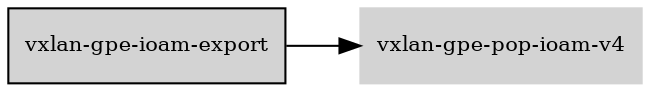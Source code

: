 digraph "vxlan_gpe_ioam_export_subgraph" {
  rankdir=LR;
  node [shape=box, style=filled, fontsize=10, color=lightgray, fontcolor=black, fillcolor=lightgray];
  "vxlan-gpe-ioam-export" [color=black, fontcolor=black, fillcolor=lightgray];
  edge [fontsize=8];
  "vxlan-gpe-ioam-export" -> "vxlan-gpe-pop-ioam-v4";
}

